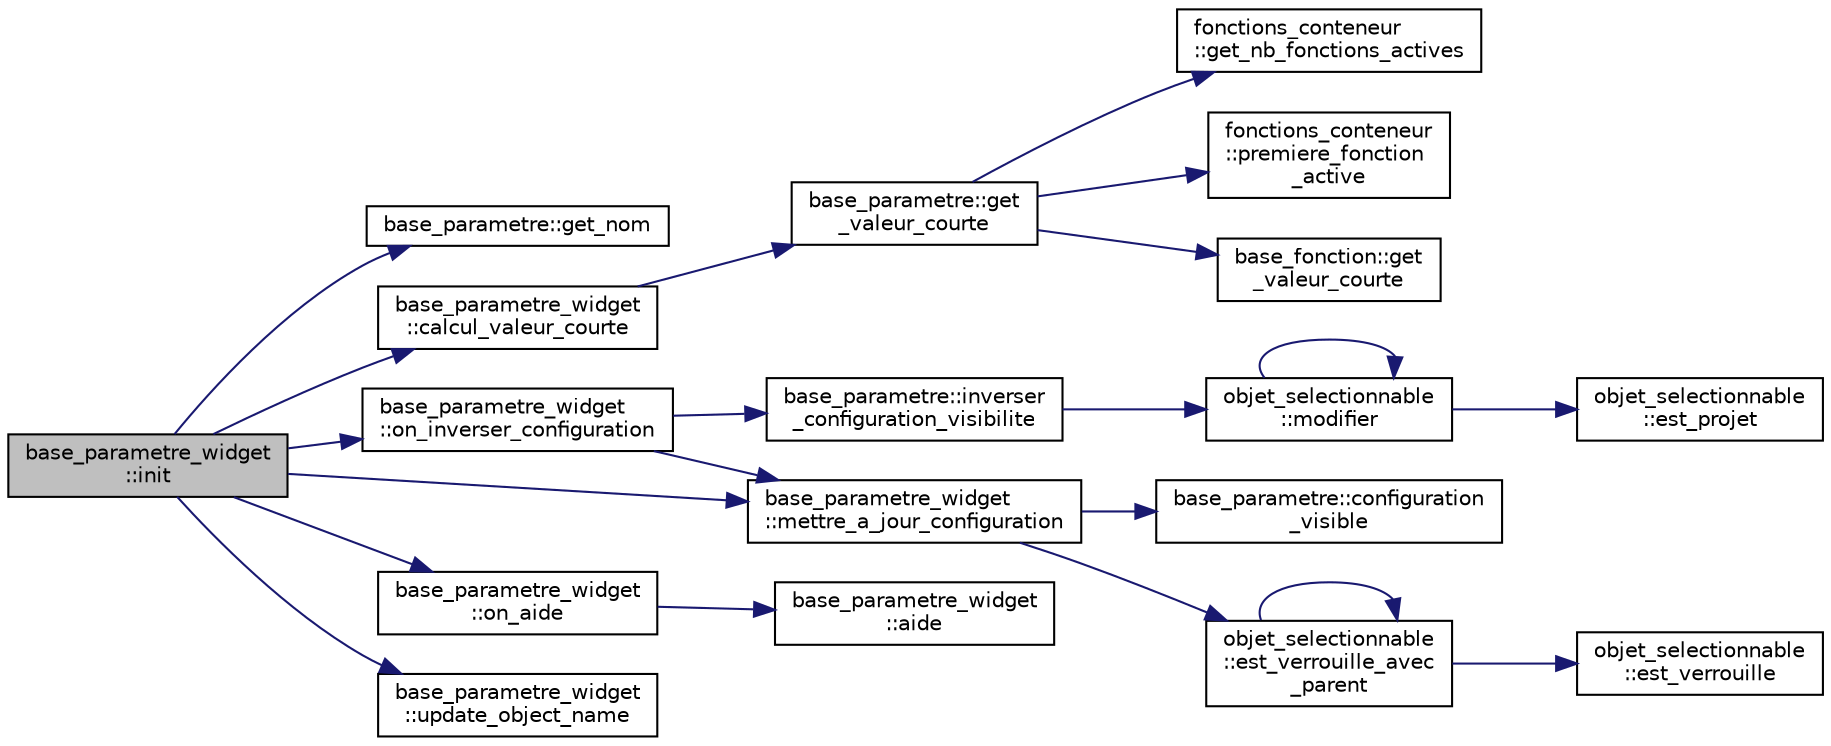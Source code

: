 digraph "base_parametre_widget::init"
{
  edge [fontname="Helvetica",fontsize="10",labelfontname="Helvetica",labelfontsize="10"];
  node [fontname="Helvetica",fontsize="10",shape=record];
  rankdir="LR";
  Node32 [label="base_parametre_widget\l::init",height=0.2,width=0.4,color="black", fillcolor="grey75", style="filled", fontcolor="black"];
  Node32 -> Node33 [color="midnightblue",fontsize="10",style="solid",fontname="Helvetica"];
  Node33 [label="base_parametre::get_nom",height=0.2,width=0.4,color="black", fillcolor="white", style="filled",URL="$classbase__parametre.html#a867e38c6101a640d6badc30cb0f095f5"];
  Node32 -> Node34 [color="midnightblue",fontsize="10",style="solid",fontname="Helvetica"];
  Node34 [label="base_parametre_widget\l::calcul_valeur_courte",height=0.2,width=0.4,color="black", fillcolor="white", style="filled",URL="$classbase__parametre__widget.html#a531d552f1d1027bae31cbd1f190e574d"];
  Node34 -> Node35 [color="midnightblue",fontsize="10",style="solid",fontname="Helvetica"];
  Node35 [label="base_parametre::get\l_valeur_courte",height=0.2,width=0.4,color="black", fillcolor="white", style="filled",URL="$classbase__parametre.html#a1dd3ecd78259779ef0d0febb1a676cd8"];
  Node35 -> Node36 [color="midnightblue",fontsize="10",style="solid",fontname="Helvetica"];
  Node36 [label="fonctions_conteneur\l::get_nb_fonctions_actives",height=0.2,width=0.4,color="black", fillcolor="white", style="filled",URL="$classfonctions__conteneur.html#aa0372e0e6818c6a71721f1a5350aa1ed"];
  Node35 -> Node37 [color="midnightblue",fontsize="10",style="solid",fontname="Helvetica"];
  Node37 [label="fonctions_conteneur\l::premiere_fonction\l_active",height=0.2,width=0.4,color="black", fillcolor="white", style="filled",URL="$classfonctions__conteneur.html#a346cf6e2574fe487ef7eaaebf603f2db"];
  Node35 -> Node38 [color="midnightblue",fontsize="10",style="solid",fontname="Helvetica"];
  Node38 [label="base_fonction::get\l_valeur_courte",height=0.2,width=0.4,color="black", fillcolor="white", style="filled",URL="$classbase__fonction.html#aa0ad813556f7c6b4ec8e35a34ced4436"];
  Node32 -> Node39 [color="midnightblue",fontsize="10",style="solid",fontname="Helvetica"];
  Node39 [label="base_parametre_widget\l::on_inverser_configuration",height=0.2,width=0.4,color="black", fillcolor="white", style="filled",URL="$classbase__parametre__widget.html#a22f1269b8a0d9e4de8ca6dcf41269bb7"];
  Node39 -> Node40 [color="midnightblue",fontsize="10",style="solid",fontname="Helvetica"];
  Node40 [label="base_parametre::inverser\l_configuration_visibilite",height=0.2,width=0.4,color="black", fillcolor="white", style="filled",URL="$classbase__parametre.html#aeec324199a052ddfa5b527556322547f"];
  Node40 -> Node41 [color="midnightblue",fontsize="10",style="solid",fontname="Helvetica"];
  Node41 [label="objet_selectionnable\l::modifier",height=0.2,width=0.4,color="black", fillcolor="white", style="filled",URL="$classobjet__selectionnable.html#a9f76b8e89231a79c3fc840af874bd868"];
  Node41 -> Node42 [color="midnightblue",fontsize="10",style="solid",fontname="Helvetica"];
  Node42 [label="objet_selectionnable\l::est_projet",height=0.2,width=0.4,color="black", fillcolor="white", style="filled",URL="$classobjet__selectionnable.html#a49ea1a29523e46f099896477a2b43eaa"];
  Node41 -> Node41 [color="midnightblue",fontsize="10",style="solid",fontname="Helvetica"];
  Node39 -> Node43 [color="midnightblue",fontsize="10",style="solid",fontname="Helvetica"];
  Node43 [label="base_parametre_widget\l::mettre_a_jour_configuration",height=0.2,width=0.4,color="black", fillcolor="white", style="filled",URL="$classbase__parametre__widget.html#a0e8a415acdd2eaa7aa595664b7415b96",tooltip="Mettre à jour la visualisation de la configuration. "];
  Node43 -> Node44 [color="midnightblue",fontsize="10",style="solid",fontname="Helvetica"];
  Node44 [label="base_parametre::configuration\l_visible",height=0.2,width=0.4,color="black", fillcolor="white", style="filled",URL="$classbase__parametre.html#a76d6b70f40b18a33f0b0a56e85782a8d"];
  Node43 -> Node45 [color="midnightblue",fontsize="10",style="solid",fontname="Helvetica"];
  Node45 [label="objet_selectionnable\l::est_verrouille_avec\l_parent",height=0.2,width=0.4,color="black", fillcolor="white", style="filled",URL="$classobjet__selectionnable.html#a001c4584a6430689f478544ec560fb7e"];
  Node45 -> Node46 [color="midnightblue",fontsize="10",style="solid",fontname="Helvetica"];
  Node46 [label="objet_selectionnable\l::est_verrouille",height=0.2,width=0.4,color="black", fillcolor="white", style="filled",URL="$classobjet__selectionnable.html#ae9c29950b9e5b582338ac659ecc3e3d6"];
  Node45 -> Node45 [color="midnightblue",fontsize="10",style="solid",fontname="Helvetica"];
  Node32 -> Node43 [color="midnightblue",fontsize="10",style="solid",fontname="Helvetica"];
  Node32 -> Node47 [color="midnightblue",fontsize="10",style="solid",fontname="Helvetica"];
  Node47 [label="base_parametre_widget\l::on_aide",height=0.2,width=0.4,color="black", fillcolor="white", style="filled",URL="$classbase__parametre__widget.html#a11be4f7e775052c0f6f3d6cfc6ae242c"];
  Node47 -> Node48 [color="midnightblue",fontsize="10",style="solid",fontname="Helvetica"];
  Node48 [label="base_parametre_widget\l::aide",height=0.2,width=0.4,color="black", fillcolor="white", style="filled",URL="$classbase__parametre__widget.html#a111b8e68e610e34757d0722e04a7b8ed"];
  Node32 -> Node49 [color="midnightblue",fontsize="10",style="solid",fontname="Helvetica"];
  Node49 [label="base_parametre_widget\l::update_object_name",height=0.2,width=0.4,color="black", fillcolor="white", style="filled",URL="$classbase__parametre__widget.html#a7de9b4d0c6307442c1c718613dfa1b3e",tooltip="Mise à jour du nom de l&#39;objet. "];
}
